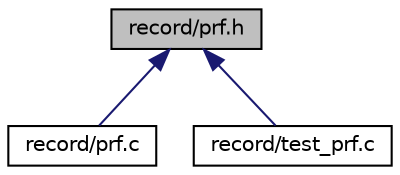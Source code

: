 digraph "record/prf.h"
{
  edge [fontname="Helvetica",fontsize="10",labelfontname="Helvetica",labelfontsize="10"];
  node [fontname="Helvetica",fontsize="10",shape=record];
  Node1 [label="record/prf.h",height=0.2,width=0.4,color="black", fillcolor="grey75", style="filled" fontcolor="black"];
  Node1 -> Node2 [dir="back",color="midnightblue",fontsize="10",style="solid",fontname="Helvetica"];
  Node2 [label="record/prf.c",height=0.2,width=0.4,color="black", fillcolor="white", style="filled",URL="$prf_8c.html",tooltip="This file is to implement the prf. "];
  Node1 -> Node3 [dir="back",color="midnightblue",fontsize="10",style="solid",fontname="Helvetica"];
  Node3 [label="record/test_prf.c",height=0.2,width=0.4,color="black", fillcolor="white", style="filled",URL="$test__prf_8c.html",tooltip="This file is to test prf functions. "];
}
